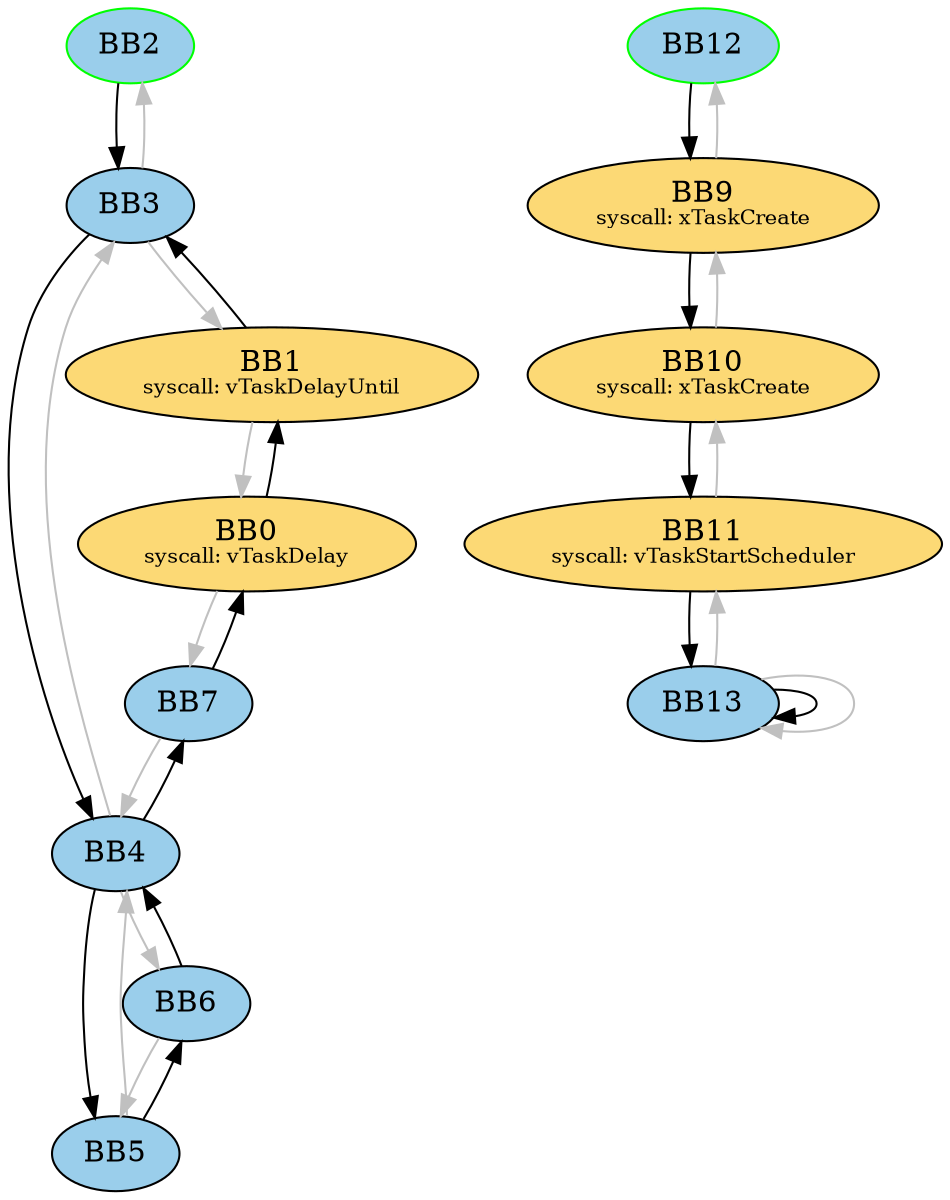 digraph G {
	subgraph _Z13vTaskFunctionPv{
		node [style=filled];
		"BB2" "BB3" "BB4" "BB5" "BB7" "BB6" "BB0" "BB1" ;
		BB2 -> BB3;
		BB2[fillcolor="#9ACEEB" style=filled];
		BB3 -> BB4;
		BB3[fillcolor="#9ACEEB" style=filled];
		BB3 -> BB2[color=grey];
		BB3 -> BB1[color=grey];
		BB4 -> BB5;
		BB4 -> BB7;
		BB4[fillcolor="#9ACEEB" style=filled];
		BB4 -> BB3[color=grey];
		BB4 -> BB6[color=grey];
		BB5 -> BB6;
		BB5[fillcolor="#9ACEEB" style=filled];
		BB5 -> BB4[color=grey];
		BB7 -> BB0;
		BB7[fillcolor="#9ACEEB" style=filled];
		BB7 -> BB4[color=grey];
		BB6 -> BB4;
		BB6[fillcolor="#9ACEEB" style=filled];
		BB6 -> BB5[color=grey];
		BB0 -> BB1;
		BB0[fillcolor="#FCD975" style=filled label=<BB0<BR />
<FONT POINT-SIZE="10">syscall: vTaskDelay</FONT>>];
		BB0 -> BB7[color=grey];
		BB1 -> BB3;
		BB1[fillcolor="#FCD975" style=filled label=<BB1<BR />
<FONT POINT-SIZE="10">syscall: vTaskDelayUntil</FONT>>];
		BB1 -> BB0[color=grey];
		BB2 [color=green style=filled];
		label = "_Z13vTaskFunctionPv";
	}
	subgraph main{
		node [style=filled];
		"BB12" "BB9" "BB10" "BB11" "BB13" ;
		BB12 -> BB9;
		BB12[fillcolor="#9ACEEB" style=filled];
		BB9 -> BB10;
		BB9[fillcolor="#FCD975" style=filled label=<BB9<BR />
<FONT POINT-SIZE="10">syscall: xTaskCreate</FONT>>];
		BB9 -> BB12[color=grey];
		BB10 -> BB11;
		BB10[fillcolor="#FCD975" style=filled label=<BB10<BR />
<FONT POINT-SIZE="10">syscall: xTaskCreate</FONT>>];
		BB10 -> BB9[color=grey];
		BB11 -> BB13;
		BB11[fillcolor="#FCD975" style=filled label=<BB11<BR />
<FONT POINT-SIZE="10">syscall: vTaskStartScheduler</FONT>>];
		BB11 -> BB10[color=grey];
		BB13 -> BB13;
		BB13[fillcolor="#9ACEEB" style=filled];
		BB13 -> BB11[color=grey];
		BB13 -> BB13[color=grey];
		BB12 [color=green style=filled];
		label = "main";
	}
}